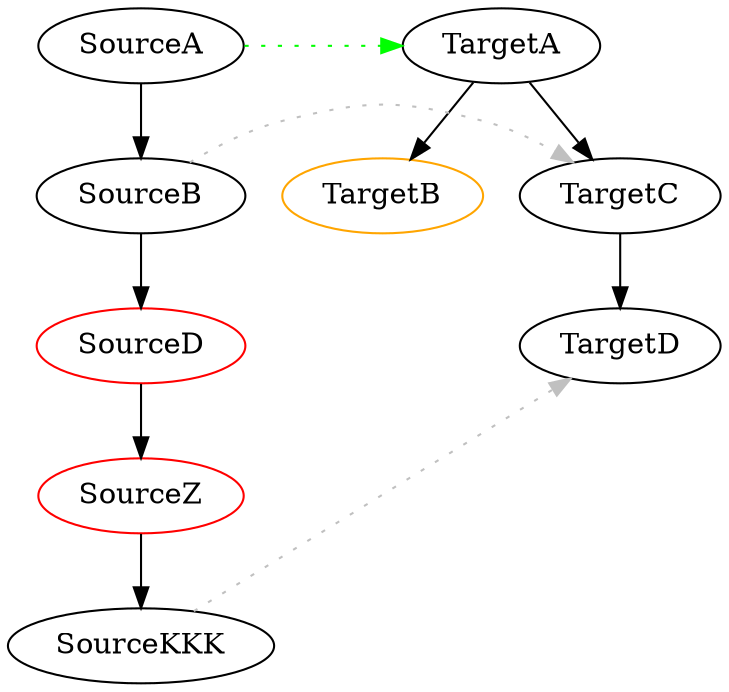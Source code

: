 digraph G {
subgraph { rank = same; SourceA; TargetA }
SourceA -> SourceB
SourceB -> SourceD
SourceD -> SourceZ
SourceZ -> SourceKKK
TargetA -> TargetB
TargetA -> TargetC
TargetC -> TargetD
SourceA -> TargetA [style=dotted color="green" constraint=false]
SourceB -> TargetC [style=dotted color="gray" constraint=false]
SourceD [color="red"]
SourceZ [color="red"]
SourceKKK -> TargetD [style=dotted color="gray" constraint=false]
TargetB [color="orange"]
}